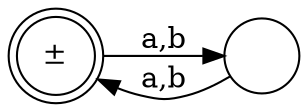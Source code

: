 digraph {
  rankdir="LR"
  q0 [label="±" shape=doublecircle]
  q1 [label=" " shape=circle]
  
  q0 -> q1 [label="a,b"]
  q1 -> q0 [label="a,b"]
}
